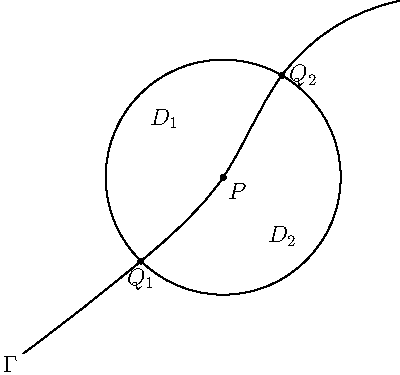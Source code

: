 size(200,0);

real r = 1;
draw(circle((0,0),r));

real x1 = -0.7;
real y1 = -sqrt(r*r - x1*x1);
dot((x1,y1));

real x2 = +0.5;
real y2 = sqrt(r*r - x2*x2);
dot((x2,y2));

dot((0,0));

draw(Label("$\Gamma$", BeginPoint), (-1.7,-1.5)..(x1,y1)..(0,0)..(x2,y2)..(1.5,1.5));

label("$D_1$", (-0.5,0.5));
label("$D_2$", (+0.5,-0.5));
label("$Q_1$", (x1,y1), S);
label("$Q_2$", (x2,y2), E);
label("$P$", (0,0), SE);
